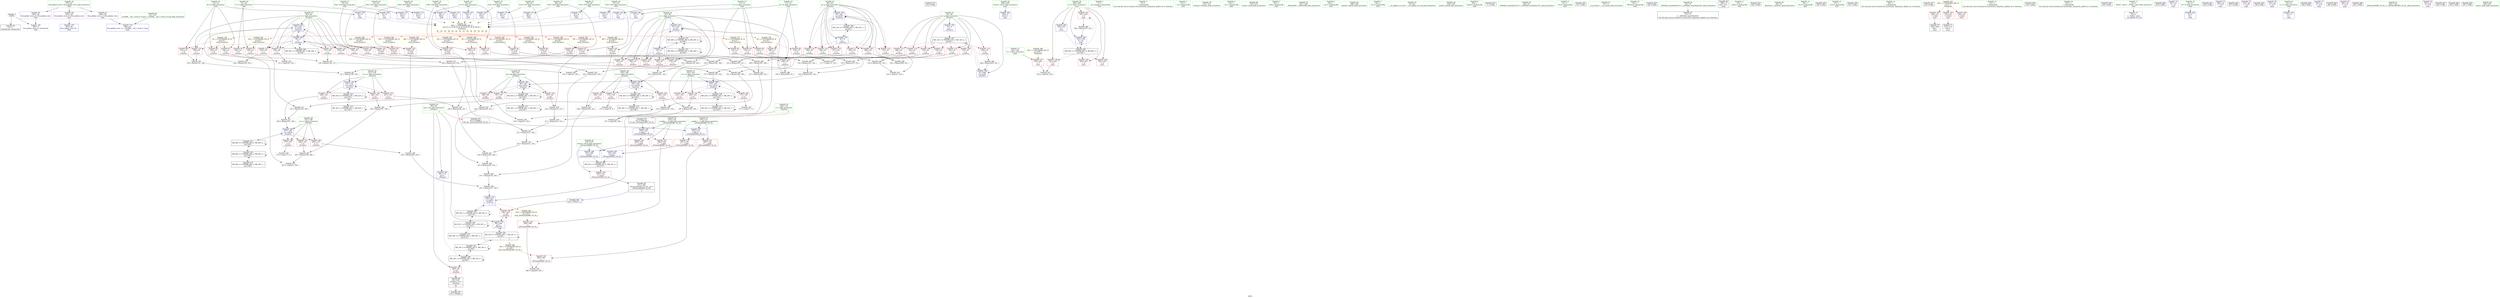 digraph "SVFG" {
	label="SVFG";

	Node0x5557f64b31c0 [shape=record,color=grey,label="{NodeID: 0\nNullPtr}"];
	Node0x5557f64b31c0 -> Node0x5557f64dd000[style=solid];
	Node0x5557f64b31c0 -> Node0x5557f64e41e0[style=solid];
	Node0x5557f64debc0 [shape=record,color=blue,label="{NodeID: 194\n95\<--256\nr\<--inc53\n_Z5solvev\n}"];
	Node0x5557f64debc0 -> Node0x5557f64e0e90[style=dashed];
	Node0x5557f64debc0 -> Node0x5557f64e0f60[style=dashed];
	Node0x5557f64debc0 -> Node0x5557f64e1030[style=dashed];
	Node0x5557f64debc0 -> Node0x5557f64e1100[style=dashed];
	Node0x5557f64debc0 -> Node0x5557f64e11d0[style=dashed];
	Node0x5557f64debc0 -> Node0x5557f64e12a0[style=dashed];
	Node0x5557f64debc0 -> Node0x5557f64e1370[style=dashed];
	Node0x5557f64debc0 -> Node0x5557f64e4550[style=dashed];
	Node0x5557f64debc0 -> Node0x5557f64debc0[style=dashed];
	Node0x5557f64debc0 -> Node0x5557f6505e60[style=dashed];
	Node0x5557f64dbcc0 [shape=record,color=red,label="{NodeID: 111\n154\<--91\n\<--p\n_Z5solvev\n}"];
	Node0x5557f64dbcc0 -> Node0x5557f64edc10[style=solid];
	Node0x5557f64d9e10 [shape=record,color=green,label="{NodeID: 28\n29\<--30\nP24\<--P24_field_insensitive\nGlob }"];
	Node0x5557f64d9e10 -> Node0x5557f64db230[style=solid];
	Node0x5557f64d9e10 -> Node0x5557f64e39e0[style=solid];
	Node0x5557f6525a70 [shape=record,color=black,label="{NodeID: 471\n353 = PHI()\n}"];
	Node0x5557f64e4f80 [shape=record,color=yellow,style=double,label="{NodeID: 388\n24V_1 = ENCHI(MR_24V_0)\npts\{36 \}\nFun[_Z5solvev]}"];
	Node0x5557f64e4f80 -> Node0x5557f64db4a0[style=dashed];
	Node0x5557f64ed610 [shape=record,color=grey,label="{NodeID: 305\n199 = Binary(197, 198, )\n}"];
	Node0x5557f64ed610 -> Node0x5557f64ed490[style=solid];
	Node0x5557f64e1d30 [shape=record,color=red,label="{NodeID: 139\n227\<--101\n\<--rs\n_Z5solvev\n}"];
	Node0x5557f64e1d30 -> Node0x5557f64ee990[style=solid];
	Node0x5557f64dc790 [shape=record,color=green,label="{NodeID: 56\n299\<--300\nretval\<--retval_field_insensitive\nmain\n}"];
	Node0x5557f64dc790 -> Node0x5557f64df170[style=solid];
	Node0x5557f64f0010 [shape=record,color=grey,label="{NodeID: 333\n324 = cmp(322, 323, )\n}"];
	Node0x5557f64e34e0 [shape=record,color=blue,label="{NodeID: 167\n19\<--9\nE\<--\nGlob }"];
	Node0x5557f64e34e0 -> Node0x5557f6503030[style=dashed];
	Node0x5557f64de060 [shape=record,color=red,label="{NodeID: 84\n122\<--11\n\<--A\n_Z5solvev\n}"];
	Node0x5557f64de060 -> Node0x5557f64ea800[style=solid];
	Node0x5557f64d25e0 [shape=record,color=green,label="{NodeID: 1\n7\<--1\n__dso_handle\<--dummyObj\nGlob }"];
	Node0x5557f64dec90 [shape=record,color=blue,label="{NodeID: 195\n93\<--261\nq\<--inc56\n_Z5solvev\n}"];
	Node0x5557f64dec90 -> Node0x5557f64dc000[style=dashed];
	Node0x5557f64dec90 -> Node0x5557f64e0a80[style=dashed];
	Node0x5557f64dec90 -> Node0x5557f64e0b50[style=dashed];
	Node0x5557f64dec90 -> Node0x5557f64e0c20[style=dashed];
	Node0x5557f64dec90 -> Node0x5557f64e0cf0[style=dashed];
	Node0x5557f64dec90 -> Node0x5557f64e0dc0[style=dashed];
	Node0x5557f64dec90 -> Node0x5557f64dec90[style=dashed];
	Node0x5557f64dec90 -> Node0x5557f6505960[style=dashed];
	Node0x5557f64dbd90 [shape=record,color=red,label="{NodeID: 112\n181\<--91\n\<--p\n_Z5solvev\n}"];
	Node0x5557f64dbd90 -> Node0x5557f64ea980[style=solid];
	Node0x5557f64d9f10 [shape=record,color=green,label="{NodeID: 29\n31\<--32\nP25\<--P25_field_insensitive\nGlob }"];
	Node0x5557f64d9f10 -> Node0x5557f64db300[style=solid];
	Node0x5557f64d9f10 -> Node0x5557f64e3ae0[style=solid];
	Node0x5557f6525b40 [shape=record,color=black,label="{NodeID: 472\n272 = PHI(89, )\n0th arg _ZSt3maxIiERKT_S2_S2_ }"];
	Node0x5557f6525b40 -> Node0x5557f64dee30[style=solid];
	Node0x5557f64e5060 [shape=record,color=yellow,style=double,label="{NodeID: 389\n26V_1 = ENCHI(MR_26V_0)\npts\{38 \}\nFun[_Z5solvev]}"];
	Node0x5557f64e5060 -> Node0x5557f64db570[style=dashed];
	Node0x5557f64ed790 [shape=record,color=grey,label="{NodeID: 306\n157 = Binary(155, 156, )\n}"];
	Node0x5557f64ed790 -> Node0x5557f64e4890[style=solid];
	Node0x5557f64e1e00 [shape=record,color=red,label="{NodeID: 140\n171\<--103\n\<--cx\n_Z5solvev\n}"];
	Node0x5557f64e1e00 -> Node0x5557f64f0190[style=solid];
	Node0x5557f64dc860 [shape=record,color=green,label="{NodeID: 57\n301\<--302\nT\<--T_field_insensitive\nmain\n}"];
	Node0x5557f64dc860 -> Node0x5557f64e2bd0[style=solid];
	Node0x5557f64f0190 [shape=record,color=grey,label="{NodeID: 334\n172 = cmp(171, 9, )\n}"];
	Node0x5557f64e35e0 [shape=record,color=blue,label="{NodeID: 168\n21\<--9\nF\<--\nGlob }"];
	Node0x5557f64e35e0 -> Node0x5557f6503030[style=dashed];
	Node0x5557f64de130 [shape=record,color=red,label="{NodeID: 85\n141\<--11\n\<--A\n_Z5solvev\n}"];
	Node0x5557f64de130 -> Node0x5557f64ea680[style=solid];
	Node0x5557f64d4d80 [shape=record,color=green,label="{NodeID: 2\n9\<--1\n\<--dummyObj\nCan only get source location for instruction, argument, global var or function.}"];
	Node0x5557f64ded60 [shape=record,color=blue,label="{NodeID: 196\n91\<--266\np\<--inc59\n_Z5solvev\n}"];
	Node0x5557f64ded60 -> Node0x5557f6505460[style=dashed];
	Node0x5557f64dbe60 [shape=record,color=red,label="{NodeID: 113\n208\<--91\n\<--p\n_Z5solvev\n}"];
	Node0x5557f64dbe60 -> Node0x5557f64e0970[style=solid];
	Node0x5557f64da010 [shape=record,color=green,label="{NodeID: 30\n33\<--34\nP26\<--P26_field_insensitive\nGlob }"];
	Node0x5557f64da010 -> Node0x5557f64db3d0[style=solid];
	Node0x5557f64da010 -> Node0x5557f64e3be0[style=solid];
	Node0x5557f6525cb0 [shape=record,color=black,label="{NodeID: 473\n273 = PHI(109, )\n1st arg _ZSt3maxIiERKT_S2_S2_ }"];
	Node0x5557f6525cb0 -> Node0x5557f64def00[style=solid];
	Node0x5557f64e5140 [shape=record,color=yellow,style=double,label="{NodeID: 390\n28V_1 = ENCHI(MR_28V_0)\npts\{40 \}\nFun[_Z5solvev]}"];
	Node0x5557f64e5140 -> Node0x5557f64db640[style=dashed];
	Node0x5557f64ed910 [shape=record,color=grey,label="{NodeID: 307\n138 = Binary(136, 137, )\n}"];
	Node0x5557f64ed910 -> Node0x5557f64ef890[style=solid];
	Node0x5557f64e1ed0 [shape=record,color=red,label="{NodeID: 141\n184\<--103\n\<--cx\n_Z5solvev\n}"];
	Node0x5557f64e1ed0 -> Node0x5557f64dfbf0[style=solid];
	Node0x5557f64dc930 [shape=record,color=green,label="{NodeID: 58\n303\<--304\ntt\<--tt_field_insensitive\nmain\n}"];
	Node0x5557f64dc930 -> Node0x5557f64e2ca0[style=solid];
	Node0x5557f64dc930 -> Node0x5557f64e2d70[style=solid];
	Node0x5557f64dc930 -> Node0x5557f64e2e40[style=solid];
	Node0x5557f64dc930 -> Node0x5557f64e2f10[style=solid];
	Node0x5557f64dc930 -> Node0x5557f64df240[style=solid];
	Node0x5557f64dc930 -> Node0x5557f64df310[style=solid];
	Node0x5557f64e36e0 [shape=record,color=blue,label="{NodeID: 169\n23\<--9\nP14\<--\nGlob }"];
	Node0x5557f64e36e0 -> Node0x5557f6503030[style=dashed];
	Node0x5557f64de200 [shape=record,color=red,label="{NodeID: 86\n130\<--13\n\<--B\n_Z5solvev\n}"];
	Node0x5557f64de200 -> Node0x5557f64ef410[style=solid];
	Node0x5557f64d8210 [shape=record,color=green,label="{NodeID: 3\n41\<--1\n.str\<--dummyObj\nGlob }"];
	Node0x5557f64dee30 [shape=record,color=blue,label="{NodeID: 197\n276\<--272\n__a.addr\<--__a\n_ZSt3maxIiERKT_S2_S2_\n}"];
	Node0x5557f64dee30 -> Node0x5557f64e26f0[style=dashed];
	Node0x5557f64dee30 -> Node0x5557f64e27c0[style=dashed];
	Node0x5557f64dbf30 [shape=record,color=red,label="{NodeID: 114\n265\<--91\n\<--p\n_Z5solvev\n}"];
	Node0x5557f64dbf30 -> Node0x5557f64eda90[style=solid];
	Node0x5557f64da110 [shape=record,color=green,label="{NodeID: 31\n35\<--36\nP34\<--P34_field_insensitive\nGlob }"];
	Node0x5557f64da110 -> Node0x5557f64db4a0[style=solid];
	Node0x5557f64da110 -> Node0x5557f64e3ce0[style=solid];
	Node0x5557f64eda90 [shape=record,color=grey,label="{NodeID: 308\n266 = Binary(265, 251, )\n}"];
	Node0x5557f64eda90 -> Node0x5557f64ded60[style=solid];
	Node0x5557f64e1fa0 [shape=record,color=red,label="{NodeID: 142\n231\<--103\n\<--cx\n_Z5solvev\n}"];
	Node0x5557f64e1fa0 -> Node0x5557f64ed010[style=solid];
	Node0x5557f64dca00 [shape=record,color=green,label="{NodeID: 59\n310\<--311\nfreopen\<--freopen_field_insensitive\n}"];
	Node0x5557f64e37e0 [shape=record,color=blue,label="{NodeID: 170\n25\<--9\nP15\<--\nGlob }"];
	Node0x5557f64e37e0 -> Node0x5557f6503030[style=dashed];
	Node0x5557f64de2d0 [shape=record,color=red,label="{NodeID: 87\n136\<--13\n\<--B\n_Z5solvev\n}"];
	Node0x5557f64de2d0 -> Node0x5557f64ed910[style=solid];
	Node0x5557f64d82a0 [shape=record,color=green,label="{NodeID: 4\n43\<--1\n.str.1\<--dummyObj\nGlob }"];
	Node0x5557f6504560 [shape=record,color=black,label="{NodeID: 364\nMR_54V_3 = PHI(MR_54V_4, MR_54V_2, )\npts\{275 \}\n}"];
	Node0x5557f6504560 -> Node0x5557f64e2620[style=dashed];
	Node0x5557f64def00 [shape=record,color=blue,label="{NodeID: 198\n278\<--273\n__b.addr\<--__b\n_ZSt3maxIiERKT_S2_S2_\n}"];
	Node0x5557f64def00 -> Node0x5557f64e2890[style=dashed];
	Node0x5557f64def00 -> Node0x5557f64e2960[style=dashed];
	Node0x5557f64dc000 [shape=record,color=red,label="{NodeID: 115\n121\<--93\n\<--q\n_Z5solvev\n}"];
	Node0x5557f64dc000 -> Node0x5557f64ef290[style=solid];
	Node0x5557f64da210 [shape=record,color=green,label="{NodeID: 32\n37\<--38\nP35\<--P35_field_insensitive\nGlob }"];
	Node0x5557f64da210 -> Node0x5557f64db570[style=solid];
	Node0x5557f64da210 -> Node0x5557f64e3de0[style=solid];
	Node0x5557f64edc10 [shape=record,color=grey,label="{NodeID: 309\n155 = Binary(153, 154, )\n}"];
	Node0x5557f64edc10 -> Node0x5557f64ed790[style=solid];
	Node0x5557f64e2070 [shape=record,color=red,label="{NodeID: 143\n174\<--105\n\<--cy\n_Z5solvev\n}"];
	Node0x5557f64e2070 -> Node0x5557f64efd10[style=solid];
	Node0x5557f64dcb00 [shape=record,color=green,label="{NodeID: 60\n318\<--319\nscanf\<--scanf_field_insensitive\n}"];
	Node0x5557f64e38e0 [shape=record,color=blue,label="{NodeID: 171\n27\<--9\nP16\<--\nGlob }"];
	Node0x5557f64e38e0 -> Node0x5557f6503030[style=dashed];
	Node0x5557f64de3a0 [shape=record,color=red,label="{NodeID: 88\n147\<--13\n\<--B\n_Z5solvev\n}"];
	Node0x5557f64de3a0 -> Node0x5557f64dfd70[style=solid];
	Node0x5557f64d8330 [shape=record,color=green,label="{NodeID: 5\n45\<--1\nstdin\<--dummyObj\nGlob }"];
	Node0x5557f6504a60 [shape=record,color=black,label="{NodeID: 365\nMR_66V_3 = PHI(MR_66V_4, MR_66V_2, )\npts\{304 \}\n}"];
	Node0x5557f6504a60 -> Node0x5557f64e2ca0[style=dashed];
	Node0x5557f6504a60 -> Node0x5557f64e2d70[style=dashed];
	Node0x5557f6504a60 -> Node0x5557f64e2e40[style=dashed];
	Node0x5557f6504a60 -> Node0x5557f64e2f10[style=dashed];
	Node0x5557f6504a60 -> Node0x5557f64df310[style=dashed];
	Node0x5557f64defd0 [shape=record,color=blue,label="{NodeID: 199\n274\<--288\nretval\<--\n_ZSt3maxIiERKT_S2_S2_\n}"];
	Node0x5557f64defd0 -> Node0x5557f6504560[style=dashed];
	Node0x5557f64e0a80 [shape=record,color=red,label="{NodeID: 116\n144\<--93\n\<--q\n_Z5solvev\n}"];
	Node0x5557f64e0a80 -> Node0x5557f64e0070[style=solid];
	Node0x5557f64da310 [shape=record,color=green,label="{NodeID: 33\n39\<--40\nP36\<--P36_field_insensitive\nGlob }"];
	Node0x5557f64da310 -> Node0x5557f64db640[style=solid];
	Node0x5557f64da310 -> Node0x5557f64e3ee0[style=solid];
	Node0x5557f64edd90 [shape=record,color=grey,label="{NodeID: 310\n161 = Binary(159, 160, )\n}"];
	Node0x5557f64edd90 -> Node0x5557f64e0670[style=solid];
	Node0x5557f64e2140 [shape=record,color=red,label="{NodeID: 144\n192\<--105\n\<--cy\n_Z5solvev\n}"];
	Node0x5557f64e2140 -> Node0x5557f64ea500[style=solid];
	Node0x5557f64dcc00 [shape=record,color=green,label="{NodeID: 61\n327\<--328\n_ZNSirsERi\<--_ZNSirsERi_field_insensitive\n}"];
	Node0x5557f64e39e0 [shape=record,color=blue,label="{NodeID: 172\n29\<--9\nP24\<--\nGlob }"];
	Node0x5557f64e39e0 -> Node0x5557f6503030[style=dashed];
	Node0x5557f64de470 [shape=record,color=red,label="{NodeID: 89\n153\<--17\n\<--D\n_Z5solvev\n}"];
	Node0x5557f64de470 -> Node0x5557f64edc10[style=solid];
	Node0x5557f64d83c0 [shape=record,color=green,label="{NodeID: 6\n46\<--1\n.str.2\<--dummyObj\nGlob }"];
	Node0x5557f6504f60 [shape=record,color=black,label="{NodeID: 366\nMR_30V_3 = PHI(MR_30V_4, MR_30V_2, )\npts\{90 \}\n}"];
	Node0x5557f6504f60 -> Node0x5557f64db980[style=dashed];
	Node0x5557f6504f60 -> Node0x5557f6500a60[style=dashed];
	Node0x5557f6504f60 -> Node0x5557f6504f60[style=dashed];
	Node0x5557f64ea500 [shape=record,color=grey,label="{NodeID: 283\n193 = Binary(191, 192, )\n}"];
	Node0x5557f64ea500 -> Node0x5557f64efa10[style=solid];
	Node0x5557f64df0a0 [shape=record,color=blue,label="{NodeID: 200\n274\<--291\nretval\<--\n_ZSt3maxIiERKT_S2_S2_\n}"];
	Node0x5557f64df0a0 -> Node0x5557f6504560[style=dashed];
	Node0x5557f64e0b50 [shape=record,color=red,label="{NodeID: 117\n160\<--93\n\<--q\n_Z5solvev\n}"];
	Node0x5557f64e0b50 -> Node0x5557f64edd90[style=solid];
	Node0x5557f64da410 [shape=record,color=green,label="{NodeID: 34\n59\<--63\nllvm.global_ctors\<--llvm.global_ctors_field_insensitive\nGlob }"];
	Node0x5557f64da410 -> Node0x5557f64ddc90[style=solid];
	Node0x5557f64da410 -> Node0x5557f64ddd90[style=solid];
	Node0x5557f64da410 -> Node0x5557f64dde90[style=solid];
	Node0x5557f64edf10 [shape=record,color=grey,label="{NodeID: 311\n167 = Binary(165, 166, )\n}"];
	Node0x5557f64edf10 -> Node0x5557f64ee810[style=solid];
	Node0x5557f64e2210 [shape=record,color=red,label="{NodeID: 145\n235\<--105\n\<--cy\n_Z5solvev\n}"];
	Node0x5557f64e2210 -> Node0x5557f64ed310[style=solid];
	Node0x5557f64dcd00 [shape=record,color=green,label="{NodeID: 62\n348\<--349\nfprintf\<--fprintf_field_insensitive\n}"];
	Node0x5557f64e3ae0 [shape=record,color=blue,label="{NodeID: 173\n31\<--9\nP25\<--\nGlob }"];
	Node0x5557f64e3ae0 -> Node0x5557f6503030[style=dashed];
	Node0x5557f64de540 [shape=record,color=red,label="{NodeID: 90\n186\<--17\n\<--D\n_Z5solvev\n}"];
	Node0x5557f64de540 -> Node0x5557f64ef710[style=solid];
	Node0x5557f64d8c00 [shape=record,color=green,label="{NodeID: 7\n48\<--1\n.str.3\<--dummyObj\nGlob }"];
	Node0x5557f615db70 [shape=record,color=black,label="{NodeID: 450\n243 = PHI(271, )\n}"];
	Node0x5557f615db70 -> Node0x5557f64e2550[style=solid];
	Node0x5557f6505460 [shape=record,color=black,label="{NodeID: 367\nMR_32V_3 = PHI(MR_32V_4, MR_32V_2, )\npts\{92 \}\n}"];
	Node0x5557f6505460 -> Node0x5557f64dba50[style=dashed];
	Node0x5557f6505460 -> Node0x5557f64dbb20[style=dashed];
	Node0x5557f6505460 -> Node0x5557f64dbbf0[style=dashed];
	Node0x5557f6505460 -> Node0x5557f64dbcc0[style=dashed];
	Node0x5557f6505460 -> Node0x5557f64dbd90[style=dashed];
	Node0x5557f6505460 -> Node0x5557f64dbe60[style=dashed];
	Node0x5557f6505460 -> Node0x5557f64dbf30[style=dashed];
	Node0x5557f6505460 -> Node0x5557f64ded60[style=dashed];
	Node0x5557f64ea680 [shape=record,color=grey,label="{NodeID: 284\n143 = Binary(141, 142, )\n}"];
	Node0x5557f64ea680 -> Node0x5557f64e0070[style=solid];
	Node0x5557f64df170 [shape=record,color=blue,label="{NodeID: 201\n299\<--9\nretval\<--\nmain\n}"];
	Node0x5557f64e0c20 [shape=record,color=red,label="{NodeID: 118\n189\<--93\n\<--q\n_Z5solvev\n}"];
	Node0x5557f64e0c20 -> Node0x5557f64dfef0[style=solid];
	Node0x5557f64da510 [shape=record,color=green,label="{NodeID: 35\n64\<--65\n__cxx_global_var_init\<--__cxx_global_var_init_field_insensitive\n}"];
	Node0x5557f64ee090 [shape=record,color=grey,label="{NodeID: 312\n256 = Binary(255, 251, )\n}"];
	Node0x5557f64ee090 -> Node0x5557f64debc0[style=solid];
	Node0x5557f64e22e0 [shape=record,color=red,label="{NodeID: 146\n177\<--107\n\<--cz\n_Z5solvev\n}"];
	Node0x5557f64e22e0 -> Node0x5557f64efe90[style=solid];
	Node0x5557f64dce00 [shape=record,color=green,label="{NodeID: 63\n354\<--355\nprintf\<--printf_field_insensitive\n}"];
	Node0x5557f64e3be0 [shape=record,color=blue,label="{NodeID: 174\n33\<--9\nP26\<--\nGlob }"];
	Node0x5557f64e3be0 -> Node0x5557f6503030[style=dashed];
	Node0x5557f64de610 [shape=record,color=red,label="{NodeID: 91\n159\<--19\n\<--E\n_Z5solvev\n}"];
	Node0x5557f64de610 -> Node0x5557f64edd90[style=solid];
	Node0x5557f64d8c90 [shape=record,color=green,label="{NodeID: 8\n50\<--1\nstdout\<--dummyObj\nGlob }"];
	Node0x5557f6524670 [shape=record,color=black,label="{NodeID: 451\n71 = PHI()\n}"];
	Node0x5557f6505960 [shape=record,color=black,label="{NodeID: 368\nMR_34V_2 = PHI(MR_34V_4, MR_34V_1, )\npts\{94 \}\n}"];
	Node0x5557f6505960 -> Node0x5557f64e4480[style=dashed];
	Node0x5557f64ea800 [shape=record,color=grey,label="{NodeID: 285\n124 = Binary(122, 123, )\n}"];
	Node0x5557f64ea800 -> Node0x5557f64ef290[style=solid];
	Node0x5557f64df240 [shape=record,color=blue,label="{NodeID: 202\n303\<--251\ntt\<--\nmain\n}"];
	Node0x5557f64df240 -> Node0x5557f6504a60[style=dashed];
	Node0x5557f64e0cf0 [shape=record,color=red,label="{NodeID: 119\n211\<--93\n\<--q\n_Z5solvev\n}"];
	Node0x5557f64e0cf0 -> Node0x5557f64e04f0[style=solid];
	Node0x5557f64da610 [shape=record,color=green,label="{NodeID: 36\n68\<--69\n_ZNSt8ios_base4InitC1Ev\<--_ZNSt8ios_base4InitC1Ev_field_insensitive\n}"];
	Node0x5557f64ee210 [shape=record,color=grey,label="{NodeID: 313\n220 = Binary(218, 219, )\n}"];
	Node0x5557f64ee210 -> Node0x5557f64ee510[style=solid];
	Node0x5557f64e23b0 [shape=record,color=red,label="{NodeID: 147\n200\<--107\n\<--cz\n_Z5solvev\n}"];
	Node0x5557f64e23b0 -> Node0x5557f64ed490[style=solid];
	Node0x5557f64dcf00 [shape=record,color=green,label="{NodeID: 64\n61\<--379\n_GLOBAL__sub_I_wook_0_0.cpp\<--_GLOBAL__sub_I_wook_0_0.cpp_field_insensitive\n}"];
	Node0x5557f64dcf00 -> Node0x5557f64e40e0[style=solid];
	Node0x5557f64e3ce0 [shape=record,color=blue,label="{NodeID: 175\n35\<--9\nP34\<--\nGlob }"];
	Node0x5557f64e3ce0 -> Node0x5557f6503030[style=dashed];
	Node0x5557f64de6e0 [shape=record,color=red,label="{NodeID: 92\n194\<--19\n\<--E\n_Z5solvev\n}"];
	Node0x5557f64de6e0 -> Node0x5557f64efa10[style=solid];
	Node0x5557f64d8d20 [shape=record,color=green,label="{NodeID: 9\n51\<--1\n.str.4\<--dummyObj\nGlob }"];
	Node0x5557f6524740 [shape=record,color=black,label="{NodeID: 452\n317 = PHI()\n}"];
	Node0x5557f6505e60 [shape=record,color=black,label="{NodeID: 369\nMR_36V_2 = PHI(MR_36V_3, MR_36V_1, )\npts\{96 \}\n}"];
	Node0x5557f6505e60 -> Node0x5557f64e4550[style=dashed];
	Node0x5557f6505e60 -> Node0x5557f6505e60[style=dashed];
	Node0x5557f64ea980 [shape=record,color=grey,label="{NodeID: 286\n183 = Binary(181, 182, )\n}"];
	Node0x5557f64ea980 -> Node0x5557f64dfbf0[style=solid];
	Node0x5557f64df310 [shape=record,color=blue,label="{NodeID: 203\n303\<--358\ntt\<--inc\nmain\n}"];
	Node0x5557f64df310 -> Node0x5557f6504a60[style=dashed];
	Node0x5557f64e0dc0 [shape=record,color=red,label="{NodeID: 120\n260\<--93\n\<--q\n_Z5solvev\n}"];
	Node0x5557f64e0dc0 -> Node0x5557f64e07f0[style=solid];
	Node0x5557f64da710 [shape=record,color=green,label="{NodeID: 37\n74\<--75\n__cxa_atexit\<--__cxa_atexit_field_insensitive\n}"];
	Node0x5557f64ee390 [shape=record,color=grey,label="{NodeID: 314\n225 = Binary(221, 224, )\n}"];
	Node0x5557f64ee390 -> Node0x5557f64eee10[style=solid];
	Node0x5557f64e2480 [shape=record,color=red,label="{NodeID: 148\n239\<--107\n\<--cz\n_Z5solvev\n}"];
	Node0x5557f64e2480 -> Node0x5557f64e0370[style=solid];
	Node0x5557f64dd000 [shape=record,color=black,label="{NodeID: 65\n2\<--3\ndummyVal\<--dummyVal\n}"];
	Node0x5557f64e3de0 [shape=record,color=blue,label="{NodeID: 176\n37\<--9\nP35\<--\nGlob }"];
	Node0x5557f64e3de0 -> Node0x5557f6503030[style=dashed];
	Node0x5557f64de7b0 [shape=record,color=red,label="{NodeID: 93\n165\<--21\n\<--F\n_Z5solvev\n}"];
	Node0x5557f64de7b0 -> Node0x5557f64edf10[style=solid];
	Node0x5557f64d8db0 [shape=record,color=green,label="{NodeID: 10\n53\<--1\n_ZSt3cin\<--dummyObj\nGlob }"];
	Node0x5557f6524810 [shape=record,color=black,label="{NodeID: 453\n326 = PHI()\n}"];
	Node0x5557f6506360 [shape=record,color=black,label="{NodeID: 370\nMR_38V_2 = PHI(MR_38V_3, MR_38V_1, )\npts\{98 \}\n}"];
	Node0x5557f6506360 -> Node0x5557f6501460[style=dashed];
	Node0x5557f6506360 -> Node0x5557f6506360[style=dashed];
	Node0x5557f64eab00 [shape=record,color=grey,label="{NodeID: 287\n151 = Binary(149, 150, )\n}"];
	Node0x5557f64eab00 -> Node0x5557f64e47c0[style=solid];
	Node0x5557f64e0e90 [shape=record,color=red,label="{NodeID: 121\n129\<--95\n\<--r\n_Z5solvev\n}"];
	Node0x5557f64e0e90 -> Node0x5557f64ef410[style=solid];
	Node0x5557f64da810 [shape=record,color=green,label="{NodeID: 38\n73\<--79\n_ZNSt8ios_base4InitD1Ev\<--_ZNSt8ios_base4InitD1Ev_field_insensitive\n}"];
	Node0x5557f64da810 -> Node0x5557f64dd1d0[style=solid];
	Node0x5557f64ee510 [shape=record,color=grey,label="{NodeID: 315\n221 = Binary(217, 220, )\n}"];
	Node0x5557f64ee510 -> Node0x5557f64ee390[style=solid];
	Node0x5557f64e2550 [shape=record,color=red,label="{NodeID: 149\n246\<--243\n\<--call\n_Z5solvev\n}"];
	Node0x5557f64e2550 -> Node0x5557f64dea20[style=solid];
	Node0x5557f64dd100 [shape=record,color=black,label="{NodeID: 66\n298\<--9\nmain_ret\<--\nmain\n}"];
	Node0x5557f64fd860 [shape=record,color=black,label="{NodeID: 343\nMR_48V_3 = PHI(MR_48V_4, MR_48V_2, )\npts\{108 \}\n}"];
	Node0x5557f64fd860 -> Node0x5557f64fd860[style=dashed];
	Node0x5557f64fd860 -> Node0x5557f6500060[style=dashed];
	Node0x5557f64fd860 -> Node0x5557f6507c60[style=dashed];
	Node0x5557f64e3ee0 [shape=record,color=blue,label="{NodeID: 177\n39\<--9\nP36\<--\nGlob }"];
	Node0x5557f64e3ee0 -> Node0x5557f6503030[style=dashed];
	Node0x5557f64de880 [shape=record,color=red,label="{NodeID: 94\n202\<--21\n\<--F\n_Z5solvev\n}"];
	Node0x5557f64de880 -> Node0x5557f64efb90[style=solid];
	Node0x5557f64d8e40 [shape=record,color=green,label="{NodeID: 11\n54\<--1\nstderr\<--dummyObj\nGlob }"];
	Node0x5557f65248e0 [shape=record,color=black,label="{NodeID: 454\n329 = PHI()\n}"];
	Node0x5557f6506860 [shape=record,color=black,label="{NodeID: 371\nMR_40V_2 = PHI(MR_40V_3, MR_40V_1, )\npts\{100 \}\n}"];
	Node0x5557f6506860 -> Node0x5557f6501960[style=dashed];
	Node0x5557f6506860 -> Node0x5557f6506860[style=dashed];
	Node0x5557f64eac80 [shape=record,color=grey,label="{NodeID: 288\n250 = Binary(249, 251, )\n}"];
	Node0x5557f64eac80 -> Node0x5557f64deaf0[style=solid];
	Node0x5557f64e0f60 [shape=record,color=red,label="{NodeID: 122\n137\<--95\n\<--r\n_Z5solvev\n}"];
	Node0x5557f64e0f60 -> Node0x5557f64ed910[style=solid];
	Node0x5557f64da910 [shape=record,color=green,label="{NodeID: 39\n86\<--87\n_Z5solvev\<--_Z5solvev_field_insensitive\n}"];
	Node0x5557f64ee690 [shape=record,color=grey,label="{NodeID: 316\n224 = Binary(222, 223, )\n}"];
	Node0x5557f64ee690 -> Node0x5557f64ee390[style=solid];
	Node0x5557f64e2620 [shape=record,color=red,label="{NodeID: 150\n294\<--274\n\<--retval\n_ZSt3maxIiERKT_S2_S2_\n}"];
	Node0x5557f64e2620 -> Node0x5557f64dd3a0[style=solid];
	Node0x5557f64dd1d0 [shape=record,color=black,label="{NodeID: 67\n72\<--73\n\<--_ZNSt8ios_base4InitD1Ev\nCan only get source location for instruction, argument, global var or function.}"];
	Node0x5557f64fdd60 [shape=record,color=black,label="{NodeID: 344\nMR_50V_3 = PHI(MR_50V_4, MR_50V_2, )\npts\{110 \}\n}"];
	Node0x5557f64fdd60 -> Node0x5557f64fdd60[style=dashed];
	Node0x5557f64fdd60 -> Node0x5557f6500560[style=dashed];
	Node0x5557f64fdd60 -> Node0x5557f6508160[style=dashed];
	Node0x5557f64e3fe0 [shape=record,color=blue,label="{NodeID: 178\n383\<--60\nllvm.global_ctors_0\<--\nGlob }"];
	Node0x5557f64de950 [shape=record,color=red,label="{NodeID: 95\n207\<--23\n\<--P14\n_Z5solvev\n}"];
	Node0x5557f64de950 -> Node0x5557f64e0970[style=solid];
	Node0x5557f64d8ed0 [shape=record,color=green,label="{NodeID: 12\n55\<--1\n.str.5\<--dummyObj\nGlob }"];
	Node0x5557f65249e0 [shape=record,color=black,label="{NodeID: 455\n330 = PHI()\n}"];
	Node0x5557f6506d60 [shape=record,color=black,label="{NodeID: 372\nMR_42V_2 = PHI(MR_42V_3, MR_42V_1, )\npts\{102 \}\n}"];
	Node0x5557f6506d60 -> Node0x5557f6501e60[style=dashed];
	Node0x5557f6506d60 -> Node0x5557f6506d60[style=dashed];
	Node0x5557f64dfa70 [shape=record,color=grey,label="{NodeID: 289\n358 = Binary(357, 251, )\n}"];
	Node0x5557f64dfa70 -> Node0x5557f64df310[style=solid];
	Node0x5557f64e1030 [shape=record,color=red,label="{NodeID: 123\n148\<--95\n\<--r\n_Z5solvev\n}"];
	Node0x5557f64e1030 -> Node0x5557f64dfd70[style=solid];
	Node0x5557f64daa10 [shape=record,color=green,label="{NodeID: 40\n89\<--90\nans\<--ans_field_insensitive\n_Z5solvev\n|{|<s3>3}}"];
	Node0x5557f64daa10 -> Node0x5557f64db980[style=solid];
	Node0x5557f64daa10 -> Node0x5557f64e42e0[style=solid];
	Node0x5557f64daa10 -> Node0x5557f64dea20[style=solid];
	Node0x5557f64daa10:s3 -> Node0x5557f6525b40[style=solid,color=red];
	Node0x5557f64ee810 [shape=record,color=grey,label="{NodeID: 317\n169 = Binary(167, 168, )\n}"];
	Node0x5557f64ee810 -> Node0x5557f64e4a30[style=solid];
	Node0x5557f64e26f0 [shape=record,color=red,label="{NodeID: 151\n282\<--276\n\<--__a.addr\n_ZSt3maxIiERKT_S2_S2_\n}"];
	Node0x5557f64e26f0 -> Node0x5557f64e2a30[style=solid];
	Node0x5557f64dd2d0 [shape=record,color=black,label="{NodeID: 68\n88\<--269\n_Z5solvev_ret\<--\n_Z5solvev\n|{<s0>24}}"];
	Node0x5557f64dd2d0:s0 -> Node0x5557f6525880[style=solid,color=blue];
	Node0x5557f64fe260 [shape=record,color=black,label="{NodeID: 345\nMR_30V_6 = PHI(MR_30V_7, MR_30V_5, )\npts\{90 \}\n|{|<s4>3}}"];
	Node0x5557f64fe260 -> Node0x5557f64e2550[style=dashed];
	Node0x5557f64fe260 -> Node0x5557f64dea20[style=dashed];
	Node0x5557f64fe260 -> Node0x5557f64fe260[style=dashed];
	Node0x5557f64fe260 -> Node0x5557f6500a60[style=dashed];
	Node0x5557f64fe260:s4 -> Node0x5557f64e5f70[style=dashed,color=red];
	Node0x5557f64e40e0 [shape=record,color=blue,label="{NodeID: 179\n384\<--61\nllvm.global_ctors_1\<--_GLOBAL__sub_I_wook_0_0.cpp\nGlob }"];
	Node0x5557f64db090 [shape=record,color=red,label="{NodeID: 96\n210\<--25\n\<--P15\n_Z5solvev\n}"];
	Node0x5557f64db090 -> Node0x5557f64e04f0[style=solid];
	Node0x5557f64d8f90 [shape=record,color=green,label="{NodeID: 13\n57\<--1\n.str.6\<--dummyObj\nGlob }"];
	Node0x5557f6524ae0 [shape=record,color=black,label="{NodeID: 456\n331 = PHI()\n}"];
	Node0x5557f6507260 [shape=record,color=black,label="{NodeID: 373\nMR_44V_2 = PHI(MR_44V_3, MR_44V_1, )\npts\{104 \}\n}"];
	Node0x5557f6507260 -> Node0x5557f6502360[style=dashed];
	Node0x5557f6507260 -> Node0x5557f6507260[style=dashed];
	Node0x5557f64dfbf0 [shape=record,color=grey,label="{NodeID: 290\n185 = Binary(183, 184, )\n}"];
	Node0x5557f64dfbf0 -> Node0x5557f64ef710[style=solid];
	Node0x5557f64e1100 [shape=record,color=red,label="{NodeID: 124\n156\<--95\n\<--r\n_Z5solvev\n}"];
	Node0x5557f64e1100 -> Node0x5557f64ed790[style=solid];
	Node0x5557f64daae0 [shape=record,color=green,label="{NodeID: 41\n91\<--92\np\<--p_field_insensitive\n_Z5solvev\n}"];
	Node0x5557f64daae0 -> Node0x5557f64dba50[style=solid];
	Node0x5557f64daae0 -> Node0x5557f64dbb20[style=solid];
	Node0x5557f64daae0 -> Node0x5557f64dbbf0[style=solid];
	Node0x5557f64daae0 -> Node0x5557f64dbcc0[style=solid];
	Node0x5557f64daae0 -> Node0x5557f64dbd90[style=solid];
	Node0x5557f64daae0 -> Node0x5557f64dbe60[style=solid];
	Node0x5557f64daae0 -> Node0x5557f64dbf30[style=solid];
	Node0x5557f64daae0 -> Node0x5557f64e43b0[style=solid];
	Node0x5557f64daae0 -> Node0x5557f64ded60[style=solid];
	Node0x5557f64ee990 [shape=record,color=grey,label="{NodeID: 318\n228 = Binary(226, 227, )\n}"];
	Node0x5557f64ee990 -> Node0x5557f64eee10[style=solid];
	Node0x5557f64e27c0 [shape=record,color=red,label="{NodeID: 152\n291\<--276\n\<--__a.addr\n_ZSt3maxIiERKT_S2_S2_\n}"];
	Node0x5557f64e27c0 -> Node0x5557f64df0a0[style=solid];
	Node0x5557f64dd3a0 [shape=record,color=black,label="{NodeID: 69\n271\<--294\n_ZSt3maxIiERKT_S2_S2__ret\<--\n_ZSt3maxIiERKT_S2_S2_\n|{<s0>3}}"];
	Node0x5557f64dd3a0:s0 -> Node0x5557f615db70[style=solid,color=blue];
	Node0x5557f64e41e0 [shape=record,color=blue, style = dotted,label="{NodeID: 180\n385\<--3\nllvm.global_ctors_2\<--dummyVal\nGlob }"];
	Node0x5557f64db160 [shape=record,color=red,label="{NodeID: 97\n214\<--27\n\<--P16\n_Z5solvev\n}"];
	Node0x5557f64db160 -> Node0x5557f64eec90[style=solid];
	Node0x5557f64d9050 [shape=record,color=green,label="{NodeID: 14\n60\<--1\n\<--dummyObj\nCan only get source location for instruction, argument, global var or function.}"];
	Node0x5557f6524bb0 [shape=record,color=black,label="{NodeID: 457\n332 = PHI()\n}"];
	Node0x5557f6507760 [shape=record,color=black,label="{NodeID: 374\nMR_46V_2 = PHI(MR_46V_3, MR_46V_1, )\npts\{106 \}\n}"];
	Node0x5557f6507760 -> Node0x5557f6502860[style=dashed];
	Node0x5557f6507760 -> Node0x5557f6507760[style=dashed];
	Node0x5557f64dfd70 [shape=record,color=grey,label="{NodeID: 291\n149 = Binary(147, 148, )\n}"];
	Node0x5557f64dfd70 -> Node0x5557f64eab00[style=solid];
	Node0x5557f64e11d0 [shape=record,color=red,label="{NodeID: 125\n182\<--95\n\<--r\n_Z5solvev\n}"];
	Node0x5557f64e11d0 -> Node0x5557f64ea980[style=solid];
	Node0x5557f64dabb0 [shape=record,color=green,label="{NodeID: 42\n93\<--94\nq\<--q_field_insensitive\n_Z5solvev\n}"];
	Node0x5557f64dabb0 -> Node0x5557f64dc000[style=solid];
	Node0x5557f64dabb0 -> Node0x5557f64e0a80[style=solid];
	Node0x5557f64dabb0 -> Node0x5557f64e0b50[style=solid];
	Node0x5557f64dabb0 -> Node0x5557f64e0c20[style=solid];
	Node0x5557f64dabb0 -> Node0x5557f64e0cf0[style=solid];
	Node0x5557f64dabb0 -> Node0x5557f64e0dc0[style=solid];
	Node0x5557f64dabb0 -> Node0x5557f64e4480[style=solid];
	Node0x5557f64dabb0 -> Node0x5557f64dec90[style=solid];
	Node0x5557f64e5bc0 [shape=record,color=yellow,style=double,label="{NodeID: 402\n50V_1 = ENCHI(MR_50V_0)\npts\{110 \}\nFun[_ZSt3maxIiERKT_S2_S2_]}"];
	Node0x5557f64e5bc0 -> Node0x5557f64e2b00[style=dashed];
	Node0x5557f64eeb10 [shape=record,color=grey,label="{NodeID: 319\n217 = Binary(213, 216, )\n}"];
	Node0x5557f64eeb10 -> Node0x5557f64ee510[style=solid];
	Node0x5557f64e2890 [shape=record,color=red,label="{NodeID: 153\n284\<--278\n\<--__b.addr\n_ZSt3maxIiERKT_S2_S2_\n}"];
	Node0x5557f64e2890 -> Node0x5557f64e2b00[style=solid];
	Node0x5557f64dd470 [shape=record,color=black,label="{NodeID: 70\n309\<--306\ncall\<--\nmain\n}"];
	Node0x5557f64e42e0 [shape=record,color=blue,label="{NodeID: 181\n89\<--112\nans\<--\n_Z5solvev\n}"];
	Node0x5557f64e42e0 -> Node0x5557f6504f60[style=dashed];
	Node0x5557f64db230 [shape=record,color=red,label="{NodeID: 98\n218\<--29\n\<--P24\n_Z5solvev\n}"];
	Node0x5557f64db230 -> Node0x5557f64ee210[style=solid];
	Node0x5557f64d9110 [shape=record,color=green,label="{NodeID: 15\n112\<--1\n\<--dummyObj\nCan only get source location for instruction, argument, global var or function.}"];
	Node0x5557f6524ce0 [shape=record,color=black,label="{NodeID: 458\n333 = PHI()\n}"];
	Node0x5557f6507c60 [shape=record,color=black,label="{NodeID: 375\nMR_48V_2 = PHI(MR_48V_3, MR_48V_1, )\npts\{108 \}\n}"];
	Node0x5557f6507c60 -> Node0x5557f64fd860[style=dashed];
	Node0x5557f64dfef0 [shape=record,color=grey,label="{NodeID: 292\n191 = Binary(189, 190, )\n}"];
	Node0x5557f64dfef0 -> Node0x5557f64ea500[style=solid];
	Node0x5557f64e12a0 [shape=record,color=red,label="{NodeID: 126\n219\<--95\n\<--r\n_Z5solvev\n}"];
	Node0x5557f64e12a0 -> Node0x5557f64ee210[style=solid];
	Node0x5557f64dac80 [shape=record,color=green,label="{NodeID: 43\n95\<--96\nr\<--r_field_insensitive\n_Z5solvev\n}"];
	Node0x5557f64dac80 -> Node0x5557f64e0e90[style=solid];
	Node0x5557f64dac80 -> Node0x5557f64e0f60[style=solid];
	Node0x5557f64dac80 -> Node0x5557f64e1030[style=solid];
	Node0x5557f64dac80 -> Node0x5557f64e1100[style=solid];
	Node0x5557f64dac80 -> Node0x5557f64e11d0[style=solid];
	Node0x5557f64dac80 -> Node0x5557f64e12a0[style=solid];
	Node0x5557f64dac80 -> Node0x5557f64e1370[style=solid];
	Node0x5557f64dac80 -> Node0x5557f64e4550[style=solid];
	Node0x5557f64dac80 -> Node0x5557f64debc0[style=solid];
	Node0x5557f64eec90 [shape=record,color=grey,label="{NodeID: 320\n216 = Binary(214, 215, )\n}"];
	Node0x5557f64eec90 -> Node0x5557f64eeb10[style=solid];
	Node0x5557f64e2960 [shape=record,color=red,label="{NodeID: 154\n288\<--278\n\<--__b.addr\n_ZSt3maxIiERKT_S2_S2_\n}"];
	Node0x5557f64e2960 -> Node0x5557f64defd0[style=solid];
	Node0x5557f64dd540 [shape=record,color=black,label="{NodeID: 71\n315\<--312\ncall1\<--\nmain\n}"];
	Node0x5557f64e43b0 [shape=record,color=blue,label="{NodeID: 182\n91\<--9\np\<--\n_Z5solvev\n}"];
	Node0x5557f64e43b0 -> Node0x5557f6505460[style=dashed];
	Node0x5557f64db300 [shape=record,color=red,label="{NodeID: 99\n222\<--31\n\<--P25\n_Z5solvev\n}"];
	Node0x5557f64db300 -> Node0x5557f64ee690[style=solid];
	Node0x5557f64d9210 [shape=record,color=green,label="{NodeID: 16\n251\<--1\n\<--dummyObj\nCan only get source location for instruction, argument, global var or function.}"];
	Node0x5557f6524de0 [shape=record,color=black,label="{NodeID: 459\n334 = PHI()\n}"];
	Node0x5557f6508160 [shape=record,color=black,label="{NodeID: 376\nMR_50V_2 = PHI(MR_50V_3, MR_50V_1, )\npts\{110 \}\n}"];
	Node0x5557f6508160 -> Node0x5557f64fdd60[style=dashed];
	Node0x5557f64e0070 [shape=record,color=grey,label="{NodeID: 293\n145 = Binary(143, 144, )\n}"];
	Node0x5557f64e0070 -> Node0x5557f64e46f0[style=solid];
	Node0x5557f64e1370 [shape=record,color=red,label="{NodeID: 127\n255\<--95\n\<--r\n_Z5solvev\n}"];
	Node0x5557f64e1370 -> Node0x5557f64ee090[style=solid];
	Node0x5557f64dad50 [shape=record,color=green,label="{NodeID: 44\n97\<--98\ns\<--s_field_insensitive\n_Z5solvev\n}"];
	Node0x5557f64dad50 -> Node0x5557f64e1440[style=solid];
	Node0x5557f64dad50 -> Node0x5557f64e1510[style=solid];
	Node0x5557f64dad50 -> Node0x5557f64e15e0[style=solid];
	Node0x5557f64dad50 -> Node0x5557f64e16b0[style=solid];
	Node0x5557f64dad50 -> Node0x5557f64e1780[style=solid];
	Node0x5557f64dad50 -> Node0x5557f64e1850[style=solid];
	Node0x5557f64dad50 -> Node0x5557f64e4620[style=solid];
	Node0x5557f64dad50 -> Node0x5557f64deaf0[style=solid];
	Node0x5557f64eee10 [shape=record,color=grey,label="{NodeID: 321\n229 = Binary(225, 228, )\n}"];
	Node0x5557f64eee10 -> Node0x5557f64ece90[style=solid];
	Node0x5557f64e2a30 [shape=record,color=red,label="{NodeID: 155\n283\<--282\n\<--\n_ZSt3maxIiERKT_S2_S2_\n}"];
	Node0x5557f64e2a30 -> Node0x5557f64ef590[style=solid];
	Node0x5557f64dd610 [shape=record,color=purple,label="{NodeID: 72\n70\<--4\n\<--_ZStL8__ioinit\n__cxx_global_var_init\n}"];
	Node0x5557f64e4480 [shape=record,color=blue,label="{NodeID: 183\n93\<--9\nq\<--\n_Z5solvev\n}"];
	Node0x5557f64e4480 -> Node0x5557f64dc000[style=dashed];
	Node0x5557f64e4480 -> Node0x5557f64e0a80[style=dashed];
	Node0x5557f64e4480 -> Node0x5557f64e0b50[style=dashed];
	Node0x5557f64e4480 -> Node0x5557f64e0c20[style=dashed];
	Node0x5557f64e4480 -> Node0x5557f64e0cf0[style=dashed];
	Node0x5557f64e4480 -> Node0x5557f64e0dc0[style=dashed];
	Node0x5557f64e4480 -> Node0x5557f64dec90[style=dashed];
	Node0x5557f64e4480 -> Node0x5557f6505960[style=dashed];
	Node0x5557f64db3d0 [shape=record,color=red,label="{NodeID: 100\n226\<--33\n\<--P26\n_Z5solvev\n}"];
	Node0x5557f64db3d0 -> Node0x5557f64ee990[style=solid];
	Node0x5557f64d9310 [shape=record,color=green,label="{NodeID: 17\n4\<--6\n_ZStL8__ioinit\<--_ZStL8__ioinit_field_insensitive\nGlob }"];
	Node0x5557f64d9310 -> Node0x5557f64dd610[style=solid];
	Node0x5557f6524eb0 [shape=record,color=black,label="{NodeID: 460\n335 = PHI()\n}"];
	Node0x5557f6354330 [shape=record,color=yellow,style=double,label="{NodeID: 377\n2V_1 = ENCHI(MR_2V_0)\npts\{12 \}\nFun[_Z5solvev]}"];
	Node0x5557f6354330 -> Node0x5557f64ddf90[style=dashed];
	Node0x5557f6354330 -> Node0x5557f64de060[style=dashed];
	Node0x5557f6354330 -> Node0x5557f64de130[style=dashed];
	Node0x5557f64e01f0 [shape=record,color=grey,label="{NodeID: 294\n241 = Binary(237, 240, )\n}"];
	Node0x5557f64e01f0 -> Node0x5557f64e4b00[style=solid];
	Node0x5557f64e1440 [shape=record,color=red,label="{NodeID: 128\n135\<--97\n\<--s\n_Z5solvev\n}"];
	Node0x5557f64e1440 -> Node0x5557f64ef890[style=solid];
	Node0x5557f64dae20 [shape=record,color=green,label="{NodeID: 45\n99\<--100\npq\<--pq_field_insensitive\n_Z5solvev\n}"];
	Node0x5557f64dae20 -> Node0x5557f64e1920[style=solid];
	Node0x5557f64dae20 -> Node0x5557f64e19f0[style=solid];
	Node0x5557f64dae20 -> Node0x5557f64e1ac0[style=solid];
	Node0x5557f64dae20 -> Node0x5557f64e46f0[style=solid];
	Node0x5557f64eef90 [shape=record,color=grey,label="{NodeID: 322\n213 = Binary(209, 212, )\n}"];
	Node0x5557f64eef90 -> Node0x5557f64eeb10[style=solid];
	Node0x5557f64e2b00 [shape=record,color=red,label="{NodeID: 156\n285\<--284\n\<--\n_ZSt3maxIiERKT_S2_S2_\n}"];
	Node0x5557f64e2b00 -> Node0x5557f64ef590[style=solid];
	Node0x5557f64dd6e0 [shape=record,color=purple,label="{NodeID: 73\n307\<--41\n\<--.str\nmain\n}"];
	Node0x5557f64e4550 [shape=record,color=blue,label="{NodeID: 184\n95\<--9\nr\<--\n_Z5solvev\n}"];
	Node0x5557f64e4550 -> Node0x5557f64e0e90[style=dashed];
	Node0x5557f64e4550 -> Node0x5557f64e0f60[style=dashed];
	Node0x5557f64e4550 -> Node0x5557f64e1030[style=dashed];
	Node0x5557f64e4550 -> Node0x5557f64e1100[style=dashed];
	Node0x5557f64e4550 -> Node0x5557f64e11d0[style=dashed];
	Node0x5557f64e4550 -> Node0x5557f64e12a0[style=dashed];
	Node0x5557f64e4550 -> Node0x5557f64e1370[style=dashed];
	Node0x5557f64e4550 -> Node0x5557f64e4550[style=dashed];
	Node0x5557f64e4550 -> Node0x5557f64debc0[style=dashed];
	Node0x5557f64e4550 -> Node0x5557f6505e60[style=dashed];
	Node0x5557f64db4a0 [shape=record,color=red,label="{NodeID: 101\n230\<--35\n\<--P34\n_Z5solvev\n}"];
	Node0x5557f64db4a0 -> Node0x5557f64ed010[style=solid];
	Node0x5557f64d9410 [shape=record,color=green,label="{NodeID: 18\n8\<--10\nN\<--N_field_insensitive\nGlob }"];
	Node0x5557f64d9410 -> Node0x5557f64e2fe0[style=solid];
	Node0x5557f6524fe0 [shape=record,color=black,label="{NodeID: 461\n336 = PHI()\n}"];
	Node0x5557f65090d0 [shape=record,color=yellow,style=double,label="{NodeID: 378\n4V_1 = ENCHI(MR_4V_0)\npts\{14 \}\nFun[_Z5solvev]}"];
	Node0x5557f65090d0 -> Node0x5557f64de200[style=dashed];
	Node0x5557f65090d0 -> Node0x5557f64de2d0[style=dashed];
	Node0x5557f65090d0 -> Node0x5557f64de3a0[style=dashed];
	Node0x5557f64e0370 [shape=record,color=grey,label="{NodeID: 295\n240 = Binary(238, 239, )\n}"];
	Node0x5557f64e0370 -> Node0x5557f64e01f0[style=solid];
	Node0x5557f64e1510 [shape=record,color=red,label="{NodeID: 129\n150\<--97\n\<--s\n_Z5solvev\n}"];
	Node0x5557f64e1510 -> Node0x5557f64eab00[style=solid];
	Node0x5557f64daef0 [shape=record,color=green,label="{NodeID: 46\n101\<--102\nrs\<--rs_field_insensitive\n_Z5solvev\n}"];
	Node0x5557f64daef0 -> Node0x5557f64e1b90[style=solid];
	Node0x5557f64daef0 -> Node0x5557f64e1c60[style=solid];
	Node0x5557f64daef0 -> Node0x5557f64e1d30[style=solid];
	Node0x5557f64daef0 -> Node0x5557f64e47c0[style=solid];
	Node0x5557f64e5f70 [shape=record,color=yellow,style=double,label="{NodeID: 406\n30V_1 = ENCHI(MR_30V_0)\npts\{90 \}\nFun[_ZSt3maxIiERKT_S2_S2_]}"];
	Node0x5557f64e5f70 -> Node0x5557f64e2a30[style=dashed];
	Node0x5557f64ef110 [shape=record,color=grey,label="{NodeID: 323\n117 = cmp(115, 116, )\n}"];
	Node0x5557f64e2bd0 [shape=record,color=red,label="{NodeID: 157\n323\<--301\n\<--T\nmain\n}"];
	Node0x5557f64e2bd0 -> Node0x5557f64f0010[style=solid];
	Node0x5557f64dd7b0 [shape=record,color=purple,label="{NodeID: 74\n308\<--43\n\<--.str.1\nmain\n}"];
	Node0x5557f6500060 [shape=record,color=black,label="{NodeID: 351\nMR_48V_5 = PHI(MR_48V_6, MR_48V_4, )\npts\{108 \}\n}"];
	Node0x5557f6500060 -> Node0x5557f64e4a30[style=dashed];
	Node0x5557f6500060 -> Node0x5557f64fd860[style=dashed];
	Node0x5557f6500060 -> Node0x5557f6500060[style=dashed];
	Node0x5557f64e4620 [shape=record,color=blue,label="{NodeID: 185\n97\<--9\ns\<--\n_Z5solvev\n}"];
	Node0x5557f64e4620 -> Node0x5557f64e1440[style=dashed];
	Node0x5557f64e4620 -> Node0x5557f64e1510[style=dashed];
	Node0x5557f64e4620 -> Node0x5557f64e15e0[style=dashed];
	Node0x5557f64e4620 -> Node0x5557f64e16b0[style=dashed];
	Node0x5557f64e4620 -> Node0x5557f64e1780[style=dashed];
	Node0x5557f64e4620 -> Node0x5557f64e1850[style=dashed];
	Node0x5557f64e4620 -> Node0x5557f64deaf0[style=dashed];
	Node0x5557f64e4620 -> Node0x5557f6501460[style=dashed];
	Node0x5557f64db570 [shape=record,color=red,label="{NodeID: 102\n234\<--37\n\<--P35\n_Z5solvev\n}"];
	Node0x5557f64db570 -> Node0x5557f64ed310[style=solid];
	Node0x5557f64d9510 [shape=record,color=green,label="{NodeID: 19\n11\<--12\nA\<--A_field_insensitive\nGlob }"];
	Node0x5557f64d9510 -> Node0x5557f64ddf90[style=solid];
	Node0x5557f64d9510 -> Node0x5557f64de060[style=solid];
	Node0x5557f64d9510 -> Node0x5557f64de130[style=solid];
	Node0x5557f64d9510 -> Node0x5557f64e30e0[style=solid];
	Node0x5557f65250e0 [shape=record,color=black,label="{NodeID: 462\n337 = PHI()\n}"];
	Node0x5557f65091b0 [shape=record,color=yellow,style=double,label="{NodeID: 379\n6V_1 = ENCHI(MR_6V_0)\npts\{18 \}\nFun[_Z5solvev]}"];
	Node0x5557f65091b0 -> Node0x5557f64de470[style=dashed];
	Node0x5557f65091b0 -> Node0x5557f64de540[style=dashed];
	Node0x5557f64e04f0 [shape=record,color=grey,label="{NodeID: 296\n212 = Binary(210, 211, )\n}"];
	Node0x5557f64e04f0 -> Node0x5557f64eef90[style=solid];
	Node0x5557f64e15e0 [shape=record,color=red,label="{NodeID: 130\n162\<--97\n\<--s\n_Z5solvev\n}"];
	Node0x5557f64e15e0 -> Node0x5557f64e0670[style=solid];
	Node0x5557f64dafc0 [shape=record,color=green,label="{NodeID: 47\n103\<--104\ncx\<--cx_field_insensitive\n_Z5solvev\n}"];
	Node0x5557f64dafc0 -> Node0x5557f64e1e00[style=solid];
	Node0x5557f64dafc0 -> Node0x5557f64e1ed0[style=solid];
	Node0x5557f64dafc0 -> Node0x5557f64e1fa0[style=solid];
	Node0x5557f64dafc0 -> Node0x5557f64e4890[style=solid];
	Node0x5557f64e6050 [shape=record,color=yellow,style=double,label="{NodeID: 407\n60V_1 = ENCHI(MR_60V_0)\npts\{1 \}\nFun[main]}"];
	Node0x5557f64e6050 -> Node0x5557f64db710[style=dashed];
	Node0x5557f64e6050 -> Node0x5557f64db7e0[style=dashed];
	Node0x5557f64e6050 -> Node0x5557f64db8b0[style=dashed];
	Node0x5557f64ef290 [shape=record,color=grey,label="{NodeID: 324\n125 = cmp(121, 124, )\n}"];
	Node0x5557f64e2ca0 [shape=record,color=red,label="{NodeID: 158\n322\<--303\n\<--tt\nmain\n}"];
	Node0x5557f64e2ca0 -> Node0x5557f64f0010[style=solid];
	Node0x5557f64dd880 [shape=record,color=purple,label="{NodeID: 75\n313\<--46\n\<--.str.2\nmain\n}"];
	Node0x5557f6500560 [shape=record,color=black,label="{NodeID: 352\nMR_50V_5 = PHI(MR_50V_6, MR_50V_4, )\npts\{110 \}\n}"];
	Node0x5557f6500560 -> Node0x5557f64e4b00[style=dashed];
	Node0x5557f6500560 -> Node0x5557f64fdd60[style=dashed];
	Node0x5557f6500560 -> Node0x5557f6500560[style=dashed];
	Node0x5557f64e46f0 [shape=record,color=blue,label="{NodeID: 186\n99\<--145\npq\<--sub12\n_Z5solvev\n}"];
	Node0x5557f64e46f0 -> Node0x5557f64e1920[style=dashed];
	Node0x5557f64e46f0 -> Node0x5557f64e19f0[style=dashed];
	Node0x5557f64e46f0 -> Node0x5557f64e1ac0[style=dashed];
	Node0x5557f64e46f0 -> Node0x5557f64e46f0[style=dashed];
	Node0x5557f64e46f0 -> Node0x5557f6501960[style=dashed];
	Node0x5557f64db640 [shape=record,color=red,label="{NodeID: 103\n238\<--39\n\<--P36\n_Z5solvev\n}"];
	Node0x5557f64db640 -> Node0x5557f64e0370[style=solid];
	Node0x5557f64d9610 [shape=record,color=green,label="{NodeID: 20\n13\<--14\nB\<--B_field_insensitive\nGlob }"];
	Node0x5557f64d9610 -> Node0x5557f64de200[style=solid];
	Node0x5557f64d9610 -> Node0x5557f64de2d0[style=solid];
	Node0x5557f64d9610 -> Node0x5557f64de3a0[style=solid];
	Node0x5557f64d9610 -> Node0x5557f64e31e0[style=solid];
	Node0x5557f65251e0 [shape=record,color=black,label="{NodeID: 463\n338 = PHI()\n}"];
	Node0x5557f6509290 [shape=record,color=yellow,style=double,label="{NodeID: 380\n8V_1 = ENCHI(MR_8V_0)\npts\{20 \}\nFun[_Z5solvev]}"];
	Node0x5557f6509290 -> Node0x5557f64de610[style=dashed];
	Node0x5557f6509290 -> Node0x5557f64de6e0[style=dashed];
	Node0x5557f64e0670 [shape=record,color=grey,label="{NodeID: 297\n163 = Binary(161, 162, )\n}"];
	Node0x5557f64e0670 -> Node0x5557f64e4960[style=solid];
	Node0x5557f64e16b0 [shape=record,color=red,label="{NodeID: 131\n190\<--97\n\<--s\n_Z5solvev\n}"];
	Node0x5557f64e16b0 -> Node0x5557f64dfef0[style=solid];
	Node0x5557f64dc0b0 [shape=record,color=green,label="{NodeID: 48\n105\<--106\ncy\<--cy_field_insensitive\n_Z5solvev\n}"];
	Node0x5557f64dc0b0 -> Node0x5557f64e2070[style=solid];
	Node0x5557f64dc0b0 -> Node0x5557f64e2140[style=solid];
	Node0x5557f64dc0b0 -> Node0x5557f64e2210[style=solid];
	Node0x5557f64dc0b0 -> Node0x5557f64e4960[style=solid];
	Node0x5557f64ef410 [shape=record,color=grey,label="{NodeID: 325\n131 = cmp(129, 130, )\n}"];
	Node0x5557f64e2d70 [shape=record,color=red,label="{NodeID: 159\n345\<--303\n\<--tt\nmain\n}"];
	Node0x5557f64dd950 [shape=record,color=purple,label="{NodeID: 76\n314\<--48\n\<--.str.3\nmain\n}"];
	Node0x5557f6500a60 [shape=record,color=black,label="{NodeID: 353\nMR_30V_5 = PHI(MR_30V_6, MR_30V_4, )\npts\{90 \}\n}"];
	Node0x5557f6500a60 -> Node0x5557f64fe260[style=dashed];
	Node0x5557f6500a60 -> Node0x5557f6500a60[style=dashed];
	Node0x5557f6500a60 -> Node0x5557f6504f60[style=dashed];
	Node0x5557f64e47c0 [shape=record,color=blue,label="{NodeID: 187\n101\<--151\nrs\<--sub14\n_Z5solvev\n}"];
	Node0x5557f64e47c0 -> Node0x5557f64e1b90[style=dashed];
	Node0x5557f64e47c0 -> Node0x5557f64e1c60[style=dashed];
	Node0x5557f64e47c0 -> Node0x5557f64e1d30[style=dashed];
	Node0x5557f64e47c0 -> Node0x5557f64e47c0[style=dashed];
	Node0x5557f64e47c0 -> Node0x5557f6501e60[style=dashed];
	Node0x5557f64db710 [shape=record,color=red,label="{NodeID: 104\n306\<--45\n\<--stdin\nmain\n}"];
	Node0x5557f64db710 -> Node0x5557f64dd470[style=solid];
	Node0x5557f64d9710 [shape=record,color=green,label="{NodeID: 21\n15\<--16\nC\<--C_field_insensitive\nGlob }"];
	Node0x5557f64d9710 -> Node0x5557f64e32e0[style=solid];
	Node0x5557f65252e0 [shape=record,color=black,label="{NodeID: 464\n339 = PHI()\n}"];
	Node0x5557f6509370 [shape=record,color=yellow,style=double,label="{NodeID: 381\n10V_1 = ENCHI(MR_10V_0)\npts\{22 \}\nFun[_Z5solvev]}"];
	Node0x5557f6509370 -> Node0x5557f64de7b0[style=dashed];
	Node0x5557f6509370 -> Node0x5557f64de880[style=dashed];
	Node0x5557f64e07f0 [shape=record,color=grey,label="{NodeID: 298\n261 = Binary(260, 251, )\n}"];
	Node0x5557f64e07f0 -> Node0x5557f64dec90[style=solid];
	Node0x5557f64e1780 [shape=record,color=red,label="{NodeID: 132\n223\<--97\n\<--s\n_Z5solvev\n}"];
	Node0x5557f64e1780 -> Node0x5557f64ee690[style=solid];
	Node0x5557f64dc180 [shape=record,color=green,label="{NodeID: 49\n107\<--108\ncz\<--cz_field_insensitive\n_Z5solvev\n}"];
	Node0x5557f64dc180 -> Node0x5557f64e22e0[style=solid];
	Node0x5557f64dc180 -> Node0x5557f64e23b0[style=solid];
	Node0x5557f64dc180 -> Node0x5557f64e2480[style=solid];
	Node0x5557f64dc180 -> Node0x5557f64e4a30[style=solid];
	Node0x5557f6502e70 [shape=record,color=yellow,style=double,label="{NodeID: 409\n64V_1 = ENCHI(MR_64V_0)\npts\{302 \}\nFun[main]}"];
	Node0x5557f6502e70 -> Node0x5557f64e2bd0[style=dashed];
	Node0x5557f64ef590 [shape=record,color=grey,label="{NodeID: 326\n286 = cmp(283, 285, )\n}"];
	Node0x5557f64e2e40 [shape=record,color=red,label="{NodeID: 160\n350\<--303\n\<--tt\nmain\n}"];
	Node0x5557f64dda20 [shape=record,color=purple,label="{NodeID: 77\n316\<--51\n\<--.str.4\nmain\n}"];
	Node0x5557f64e4890 [shape=record,color=blue,label="{NodeID: 188\n103\<--157\ncx\<--sub16\n_Z5solvev\n}"];
	Node0x5557f64e4890 -> Node0x5557f64e1e00[style=dashed];
	Node0x5557f64e4890 -> Node0x5557f64e1ed0[style=dashed];
	Node0x5557f64e4890 -> Node0x5557f64e1fa0[style=dashed];
	Node0x5557f64e4890 -> Node0x5557f64e4890[style=dashed];
	Node0x5557f64e4890 -> Node0x5557f6502360[style=dashed];
	Node0x5557f64db7e0 [shape=record,color=red,label="{NodeID: 105\n312\<--50\n\<--stdout\nmain\n}"];
	Node0x5557f64db7e0 -> Node0x5557f64dd540[style=solid];
	Node0x5557f64d9810 [shape=record,color=green,label="{NodeID: 22\n17\<--18\nD\<--D_field_insensitive\nGlob }"];
	Node0x5557f64d9810 -> Node0x5557f64de470[style=solid];
	Node0x5557f64d9810 -> Node0x5557f64de540[style=solid];
	Node0x5557f64d9810 -> Node0x5557f64e33e0[style=solid];
	Node0x5557f65253e0 [shape=record,color=black,label="{NodeID: 465\n340 = PHI()\n}"];
	Node0x5557f6509450 [shape=record,color=yellow,style=double,label="{NodeID: 382\n12V_1 = ENCHI(MR_12V_0)\npts\{24 \}\nFun[_Z5solvev]}"];
	Node0x5557f6509450 -> Node0x5557f64de950[style=dashed];
	Node0x5557f64e0970 [shape=record,color=grey,label="{NodeID: 299\n209 = Binary(207, 208, )\n}"];
	Node0x5557f64e0970 -> Node0x5557f64eef90[style=solid];
	Node0x5557f64e1850 [shape=record,color=red,label="{NodeID: 133\n249\<--97\n\<--s\n_Z5solvev\n}"];
	Node0x5557f64e1850 -> Node0x5557f64eac80[style=solid];
	Node0x5557f64dc250 [shape=record,color=green,label="{NodeID: 50\n109\<--110\nt\<--t_field_insensitive\n_Z5solvev\n|{|<s1>3}}"];
	Node0x5557f64dc250 -> Node0x5557f64e4b00[style=solid];
	Node0x5557f64dc250:s1 -> Node0x5557f6525cb0[style=solid,color=red];
	Node0x5557f64ef710 [shape=record,color=grey,label="{NodeID: 327\n187 = cmp(185, 186, )\n}"];
	Node0x5557f64e2f10 [shape=record,color=red,label="{NodeID: 161\n357\<--303\n\<--tt\nmain\n}"];
	Node0x5557f64e2f10 -> Node0x5557f64dfa70[style=solid];
	Node0x5557f64ddaf0 [shape=record,color=purple,label="{NodeID: 78\n346\<--55\n\<--.str.5\nmain\n}"];
	Node0x5557f6501460 [shape=record,color=black,label="{NodeID: 355\nMR_38V_4 = PHI(MR_38V_6, MR_38V_3, )\npts\{98 \}\n}"];
	Node0x5557f6501460 -> Node0x5557f64e4620[style=dashed];
	Node0x5557f6501460 -> Node0x5557f6501460[style=dashed];
	Node0x5557f6501460 -> Node0x5557f6506360[style=dashed];
	Node0x5557f64e4960 [shape=record,color=blue,label="{NodeID: 189\n105\<--163\ncy\<--sub18\n_Z5solvev\n}"];
	Node0x5557f64e4960 -> Node0x5557f64e2070[style=dashed];
	Node0x5557f64e4960 -> Node0x5557f64e2140[style=dashed];
	Node0x5557f64e4960 -> Node0x5557f64e2210[style=dashed];
	Node0x5557f64e4960 -> Node0x5557f64e4960[style=dashed];
	Node0x5557f64e4960 -> Node0x5557f6502860[style=dashed];
	Node0x5557f64db8b0 [shape=record,color=red,label="{NodeID: 106\n344\<--54\n\<--stderr\nmain\n}"];
	Node0x5557f64d9910 [shape=record,color=green,label="{NodeID: 23\n19\<--20\nE\<--E_field_insensitive\nGlob }"];
	Node0x5557f64d9910 -> Node0x5557f64de610[style=solid];
	Node0x5557f64d9910 -> Node0x5557f64de6e0[style=solid];
	Node0x5557f64d9910 -> Node0x5557f64e34e0[style=solid];
	Node0x5557f65254e0 [shape=record,color=black,label="{NodeID: 466\n341 = PHI()\n}"];
	Node0x5557f6509530 [shape=record,color=yellow,style=double,label="{NodeID: 383\n14V_1 = ENCHI(MR_14V_0)\npts\{26 \}\nFun[_Z5solvev]}"];
	Node0x5557f6509530 -> Node0x5557f64db090[style=dashed];
	Node0x5557f64ece90 [shape=record,color=grey,label="{NodeID: 300\n233 = Binary(229, 232, )\n}"];
	Node0x5557f64ece90 -> Node0x5557f64ed190[style=solid];
	Node0x5557f64e1920 [shape=record,color=red,label="{NodeID: 134\n166\<--99\n\<--pq\n_Z5solvev\n}"];
	Node0x5557f64e1920 -> Node0x5557f64edf10[style=solid];
	Node0x5557f64dc320 [shape=record,color=green,label="{NodeID: 51\n244\<--245\n_ZSt3maxIiERKT_S2_S2_\<--_ZSt3maxIiERKT_S2_S2__field_insensitive\n}"];
	Node0x5557f6503030 [shape=record,color=yellow,style=double,label="{NodeID: 411\n68V_1 = ENCHI(MR_68V_0)\npts\{12 14 18 20 22 24 26 28 30 32 34 36 38 40 \}\nFun[main]|{<s0>24|<s1>24|<s2>24|<s3>24|<s4>24|<s5>24|<s6>24|<s7>24|<s8>24|<s9>24|<s10>24|<s11>24|<s12>24|<s13>24}}"];
	Node0x5557f6503030:s0 -> Node0x5557f6354330[style=dashed,color=red];
	Node0x5557f6503030:s1 -> Node0x5557f65090d0[style=dashed,color=red];
	Node0x5557f6503030:s2 -> Node0x5557f65091b0[style=dashed,color=red];
	Node0x5557f6503030:s3 -> Node0x5557f6509290[style=dashed,color=red];
	Node0x5557f6503030:s4 -> Node0x5557f6509370[style=dashed,color=red];
	Node0x5557f6503030:s5 -> Node0x5557f6509450[style=dashed,color=red];
	Node0x5557f6503030:s6 -> Node0x5557f6509530[style=dashed,color=red];
	Node0x5557f6503030:s7 -> Node0x5557f64e4bd0[style=dashed,color=red];
	Node0x5557f6503030:s8 -> Node0x5557f64e4ce0[style=dashed,color=red];
	Node0x5557f6503030:s9 -> Node0x5557f64e4dc0[style=dashed,color=red];
	Node0x5557f6503030:s10 -> Node0x5557f64e4ea0[style=dashed,color=red];
	Node0x5557f6503030:s11 -> Node0x5557f64e4f80[style=dashed,color=red];
	Node0x5557f6503030:s12 -> Node0x5557f64e5060[style=dashed,color=red];
	Node0x5557f6503030:s13 -> Node0x5557f64e5140[style=dashed,color=red];
	Node0x5557f64ef890 [shape=record,color=grey,label="{NodeID: 328\n139 = cmp(135, 138, )\n}"];
	Node0x5557f64e2fe0 [shape=record,color=blue,label="{NodeID: 162\n8\<--9\nN\<--\nGlob }"];
	Node0x5557f64ddbc0 [shape=record,color=purple,label="{NodeID: 79\n352\<--57\n\<--.str.6\nmain\n}"];
	Node0x5557f6501960 [shape=record,color=black,label="{NodeID: 356\nMR_40V_4 = PHI(MR_40V_5, MR_40V_3, )\npts\{100 \}\n}"];
	Node0x5557f6501960 -> Node0x5557f64e46f0[style=dashed];
	Node0x5557f6501960 -> Node0x5557f6501960[style=dashed];
	Node0x5557f6501960 -> Node0x5557f6506860[style=dashed];
	Node0x5557f64e4a30 [shape=record,color=blue,label="{NodeID: 190\n107\<--169\ncz\<--sub20\n_Z5solvev\n}"];
	Node0x5557f64e4a30 -> Node0x5557f64e22e0[style=dashed];
	Node0x5557f64e4a30 -> Node0x5557f64e23b0[style=dashed];
	Node0x5557f64e4a30 -> Node0x5557f64e2480[style=dashed];
	Node0x5557f64e4a30 -> Node0x5557f6500060[style=dashed];
	Node0x5557f64db980 [shape=record,color=red,label="{NodeID: 107\n269\<--89\n\<--ans\n_Z5solvev\n}"];
	Node0x5557f64db980 -> Node0x5557f64dd2d0[style=solid];
	Node0x5557f64d9a10 [shape=record,color=green,label="{NodeID: 24\n21\<--22\nF\<--F_field_insensitive\nGlob }"];
	Node0x5557f64d9a10 -> Node0x5557f64de7b0[style=solid];
	Node0x5557f64d9a10 -> Node0x5557f64de880[style=solid];
	Node0x5557f64d9a10 -> Node0x5557f64e35e0[style=solid];
	Node0x5557f65255e0 [shape=record,color=black,label="{NodeID: 467\n342 = PHI()\n}"];
	Node0x5557f64e4bd0 [shape=record,color=yellow,style=double,label="{NodeID: 384\n16V_1 = ENCHI(MR_16V_0)\npts\{28 \}\nFun[_Z5solvev]}"];
	Node0x5557f64e4bd0 -> Node0x5557f64db160[style=dashed];
	Node0x5557f64ed010 [shape=record,color=grey,label="{NodeID: 301\n232 = Binary(230, 231, )\n}"];
	Node0x5557f64ed010 -> Node0x5557f64ece90[style=solid];
	Node0x5557f64e19f0 [shape=record,color=red,label="{NodeID: 135\n197\<--99\n\<--pq\n_Z5solvev\n}"];
	Node0x5557f64e19f0 -> Node0x5557f64ed610[style=solid];
	Node0x5557f64dc420 [shape=record,color=green,label="{NodeID: 52\n274\<--275\nretval\<--retval_field_insensitive\n_ZSt3maxIiERKT_S2_S2_\n}"];
	Node0x5557f64dc420 -> Node0x5557f64e2620[style=solid];
	Node0x5557f64dc420 -> Node0x5557f64defd0[style=solid];
	Node0x5557f64dc420 -> Node0x5557f64df0a0[style=solid];
	Node0x5557f64efa10 [shape=record,color=grey,label="{NodeID: 329\n195 = cmp(193, 194, )\n}"];
	Node0x5557f64e30e0 [shape=record,color=blue,label="{NodeID: 163\n11\<--9\nA\<--\nGlob }"];
	Node0x5557f64e30e0 -> Node0x5557f6503030[style=dashed];
	Node0x5557f64ddc90 [shape=record,color=purple,label="{NodeID: 80\n383\<--59\nllvm.global_ctors_0\<--llvm.global_ctors\nGlob }"];
	Node0x5557f64ddc90 -> Node0x5557f64e3fe0[style=solid];
	Node0x5557f6501e60 [shape=record,color=black,label="{NodeID: 357\nMR_42V_4 = PHI(MR_42V_5, MR_42V_3, )\npts\{102 \}\n}"];
	Node0x5557f6501e60 -> Node0x5557f64e47c0[style=dashed];
	Node0x5557f6501e60 -> Node0x5557f6501e60[style=dashed];
	Node0x5557f6501e60 -> Node0x5557f6506d60[style=dashed];
	Node0x5557f64e4b00 [shape=record,color=blue,label="{NodeID: 191\n109\<--241\nt\<--add51\n_Z5solvev\n|{|<s2>3}}"];
	Node0x5557f64e4b00 -> Node0x5557f64e2550[style=dashed];
	Node0x5557f64e4b00 -> Node0x5557f6500560[style=dashed];
	Node0x5557f64e4b00:s2 -> Node0x5557f64e5bc0[style=dashed,color=red];
	Node0x5557f64dba50 [shape=record,color=red,label="{NodeID: 108\n115\<--91\n\<--p\n_Z5solvev\n}"];
	Node0x5557f64dba50 -> Node0x5557f64ef110[style=solid];
	Node0x5557f64d9b10 [shape=record,color=green,label="{NodeID: 25\n23\<--24\nP14\<--P14_field_insensitive\nGlob }"];
	Node0x5557f64d9b10 -> Node0x5557f64de950[style=solid];
	Node0x5557f64d9b10 -> Node0x5557f64e36e0[style=solid];
	Node0x5557f65256e0 [shape=record,color=black,label="{NodeID: 468\n343 = PHI()\n}"];
	Node0x5557f64e4ce0 [shape=record,color=yellow,style=double,label="{NodeID: 385\n18V_1 = ENCHI(MR_18V_0)\npts\{30 \}\nFun[_Z5solvev]}"];
	Node0x5557f64e4ce0 -> Node0x5557f64db230[style=dashed];
	Node0x5557f64ed190 [shape=record,color=grey,label="{NodeID: 302\n237 = Binary(233, 236, )\n}"];
	Node0x5557f64ed190 -> Node0x5557f64e01f0[style=solid];
	Node0x5557f64e1ac0 [shape=record,color=red,label="{NodeID: 136\n215\<--99\n\<--pq\n_Z5solvev\n}"];
	Node0x5557f64e1ac0 -> Node0x5557f64eec90[style=solid];
	Node0x5557f64dc4f0 [shape=record,color=green,label="{NodeID: 53\n276\<--277\n__a.addr\<--__a.addr_field_insensitive\n_ZSt3maxIiERKT_S2_S2_\n}"];
	Node0x5557f64dc4f0 -> Node0x5557f64e26f0[style=solid];
	Node0x5557f64dc4f0 -> Node0x5557f64e27c0[style=solid];
	Node0x5557f64dc4f0 -> Node0x5557f64dee30[style=solid];
	Node0x5557f64efb90 [shape=record,color=grey,label="{NodeID: 330\n203 = cmp(201, 202, )\n}"];
	Node0x5557f64e31e0 [shape=record,color=blue,label="{NodeID: 164\n13\<--9\nB\<--\nGlob }"];
	Node0x5557f64e31e0 -> Node0x5557f6503030[style=dashed];
	Node0x5557f64ddd90 [shape=record,color=purple,label="{NodeID: 81\n384\<--59\nllvm.global_ctors_1\<--llvm.global_ctors\nGlob }"];
	Node0x5557f64ddd90 -> Node0x5557f64e40e0[style=solid];
	Node0x5557f6502360 [shape=record,color=black,label="{NodeID: 358\nMR_44V_4 = PHI(MR_44V_5, MR_44V_3, )\npts\{104 \}\n}"];
	Node0x5557f6502360 -> Node0x5557f64e4890[style=dashed];
	Node0x5557f6502360 -> Node0x5557f6502360[style=dashed];
	Node0x5557f6502360 -> Node0x5557f6507260[style=dashed];
	Node0x5557f64dea20 [shape=record,color=blue,label="{NodeID: 192\n89\<--246\nans\<--\n_Z5solvev\n}"];
	Node0x5557f64dea20 -> Node0x5557f64fe260[style=dashed];
	Node0x5557f64dbb20 [shape=record,color=red,label="{NodeID: 109\n123\<--91\n\<--p\n_Z5solvev\n}"];
	Node0x5557f64dbb20 -> Node0x5557f64ea800[style=solid];
	Node0x5557f64d9c10 [shape=record,color=green,label="{NodeID: 26\n25\<--26\nP15\<--P15_field_insensitive\nGlob }"];
	Node0x5557f64d9c10 -> Node0x5557f64db090[style=solid];
	Node0x5557f64d9c10 -> Node0x5557f64e37e0[style=solid];
	Node0x5557f65257b0 [shape=record,color=black,label="{NodeID: 469\n347 = PHI()\n}"];
	Node0x5557f64e4dc0 [shape=record,color=yellow,style=double,label="{NodeID: 386\n20V_1 = ENCHI(MR_20V_0)\npts\{32 \}\nFun[_Z5solvev]}"];
	Node0x5557f64e4dc0 -> Node0x5557f64db300[style=dashed];
	Node0x5557f64ed310 [shape=record,color=grey,label="{NodeID: 303\n236 = Binary(234, 235, )\n}"];
	Node0x5557f64ed310 -> Node0x5557f64ed190[style=solid];
	Node0x5557f64e1b90 [shape=record,color=red,label="{NodeID: 137\n168\<--101\n\<--rs\n_Z5solvev\n}"];
	Node0x5557f64e1b90 -> Node0x5557f64ee810[style=solid];
	Node0x5557f64dc5c0 [shape=record,color=green,label="{NodeID: 54\n278\<--279\n__b.addr\<--__b.addr_field_insensitive\n_ZSt3maxIiERKT_S2_S2_\n}"];
	Node0x5557f64dc5c0 -> Node0x5557f64e2890[style=solid];
	Node0x5557f64dc5c0 -> Node0x5557f64e2960[style=solid];
	Node0x5557f64dc5c0 -> Node0x5557f64def00[style=solid];
	Node0x5557f64efd10 [shape=record,color=grey,label="{NodeID: 331\n175 = cmp(174, 9, )\n}"];
	Node0x5557f64e32e0 [shape=record,color=blue,label="{NodeID: 165\n15\<--9\nC\<--\nGlob }"];
	Node0x5557f64dde90 [shape=record,color=purple,label="{NodeID: 82\n385\<--59\nllvm.global_ctors_2\<--llvm.global_ctors\nGlob }"];
	Node0x5557f64dde90 -> Node0x5557f64e41e0[style=solid];
	Node0x5557f6502860 [shape=record,color=black,label="{NodeID: 359\nMR_46V_4 = PHI(MR_46V_5, MR_46V_3, )\npts\{106 \}\n}"];
	Node0x5557f6502860 -> Node0x5557f64e4960[style=dashed];
	Node0x5557f6502860 -> Node0x5557f6502860[style=dashed];
	Node0x5557f6502860 -> Node0x5557f6507760[style=dashed];
	Node0x5557f64deaf0 [shape=record,color=blue,label="{NodeID: 193\n97\<--250\ns\<--inc\n_Z5solvev\n}"];
	Node0x5557f64deaf0 -> Node0x5557f64e1440[style=dashed];
	Node0x5557f64deaf0 -> Node0x5557f64e1510[style=dashed];
	Node0x5557f64deaf0 -> Node0x5557f64e15e0[style=dashed];
	Node0x5557f64deaf0 -> Node0x5557f64e16b0[style=dashed];
	Node0x5557f64deaf0 -> Node0x5557f64e1780[style=dashed];
	Node0x5557f64deaf0 -> Node0x5557f64e1850[style=dashed];
	Node0x5557f64deaf0 -> Node0x5557f64deaf0[style=dashed];
	Node0x5557f64deaf0 -> Node0x5557f6501460[style=dashed];
	Node0x5557f64dbbf0 [shape=record,color=red,label="{NodeID: 110\n142\<--91\n\<--p\n_Z5solvev\n}"];
	Node0x5557f64dbbf0 -> Node0x5557f64ea680[style=solid];
	Node0x5557f64d9d10 [shape=record,color=green,label="{NodeID: 27\n27\<--28\nP16\<--P16_field_insensitive\nGlob }"];
	Node0x5557f64d9d10 -> Node0x5557f64db160[style=solid];
	Node0x5557f64d9d10 -> Node0x5557f64e38e0[style=solid];
	Node0x5557f6525880 [shape=record,color=black,label="{NodeID: 470\n351 = PHI(88, )\n}"];
	Node0x5557f64e4ea0 [shape=record,color=yellow,style=double,label="{NodeID: 387\n22V_1 = ENCHI(MR_22V_0)\npts\{34 \}\nFun[_Z5solvev]}"];
	Node0x5557f64e4ea0 -> Node0x5557f64db3d0[style=dashed];
	Node0x5557f64ed490 [shape=record,color=grey,label="{NodeID: 304\n201 = Binary(199, 200, )\n}"];
	Node0x5557f64ed490 -> Node0x5557f64efb90[style=solid];
	Node0x5557f64e1c60 [shape=record,color=red,label="{NodeID: 138\n198\<--101\n\<--rs\n_Z5solvev\n}"];
	Node0x5557f64e1c60 -> Node0x5557f64ed610[style=solid];
	Node0x5557f64dc690 [shape=record,color=green,label="{NodeID: 55\n296\<--297\nmain\<--main_field_insensitive\n}"];
	Node0x5557f64efe90 [shape=record,color=grey,label="{NodeID: 332\n178 = cmp(177, 9, )\n}"];
	Node0x5557f64e33e0 [shape=record,color=blue,label="{NodeID: 166\n17\<--9\nD\<--\nGlob }"];
	Node0x5557f64e33e0 -> Node0x5557f6503030[style=dashed];
	Node0x5557f64ddf90 [shape=record,color=red,label="{NodeID: 83\n116\<--11\n\<--A\n_Z5solvev\n}"];
	Node0x5557f64ddf90 -> Node0x5557f64ef110[style=solid];
}
